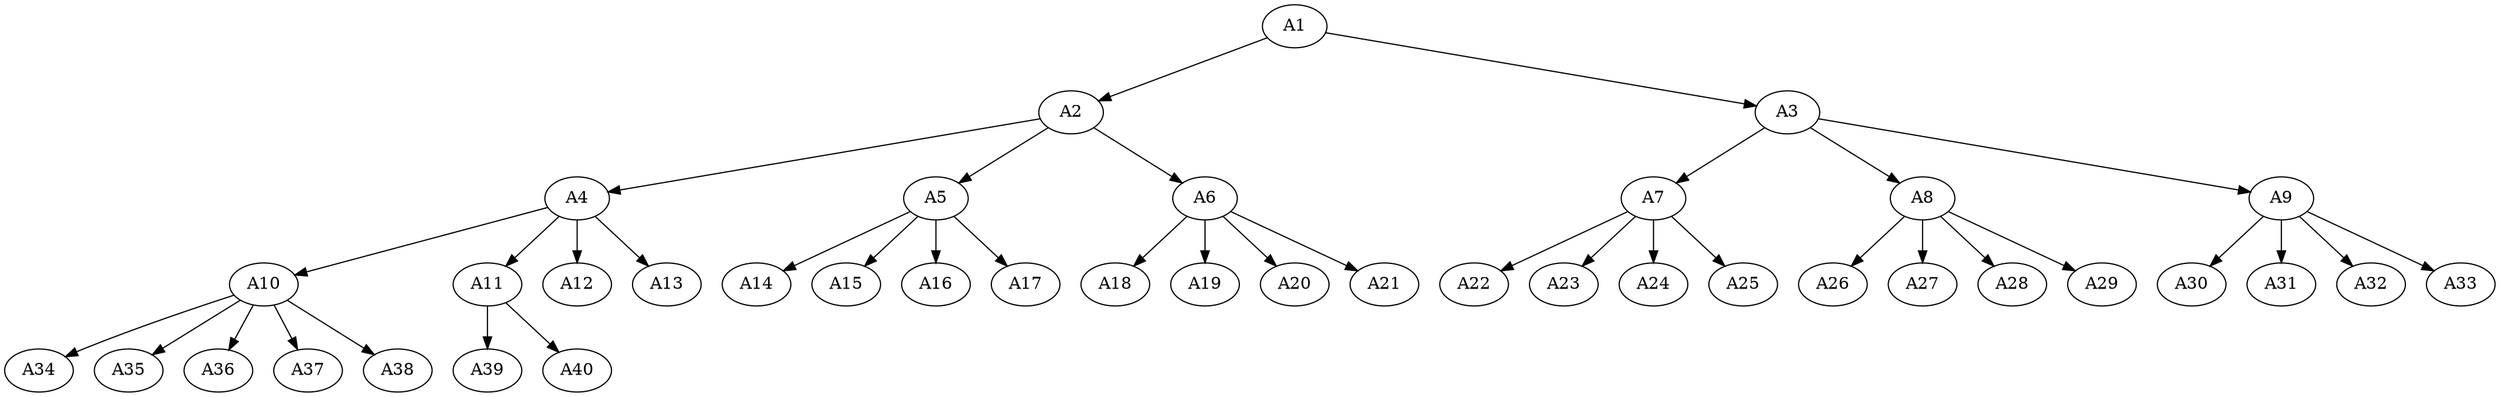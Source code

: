 digraph tree {
    "A1";
    "A2";
    "A4";
    "A10";
    "A34";
    "A35";
    "A36";
    "A37";
    "A38";
    "A11";
    "A39";
    "A40";
    "A12";
    "A13";
    "A5";
    "A14";
    "A15";
    "A16";
    "A17";
    "A6";
    "A18";
    "A19";
    "A20";
    "A21";
    "A3";
    "A7";
    "A22";
    "A23";
    "A24";
    "A25";
    "A8";
    "A26";
    "A27";
    "A28";
    "A29";
    "A9";
    "A30";
    "A31";
    "A32";
    "A33";
    "A1" -> "A2";
    "A1" -> "A3";
    "A2" -> "A4";
    "A2" -> "A5";
    "A2" -> "A6";
    "A4" -> "A10";
    "A4" -> "A11";
    "A4" -> "A12";
    "A4" -> "A13";
    "A10" -> "A34";
    "A10" -> "A35";
    "A10" -> "A36";
    "A10" -> "A37";
    "A10" -> "A38";
    "A11" -> "A39";
    "A11" -> "A40";
    "A5" -> "A14";
    "A5" -> "A15";
    "A5" -> "A16";
    "A5" -> "A17";
    "A6" -> "A18";
    "A6" -> "A19";
    "A6" -> "A20";
    "A6" -> "A21";
    "A3" -> "A7";
    "A3" -> "A8";
    "A3" -> "A9";
    "A7" -> "A22";
    "A7" -> "A23";
    "A7" -> "A24";
    "A7" -> "A25";
    "A8" -> "A26";
    "A8" -> "A27";
    "A8" -> "A28";
    "A8" -> "A29";
    "A9" -> "A30";
    "A9" -> "A31";
    "A9" -> "A32";
    "A9" -> "A33";
}
